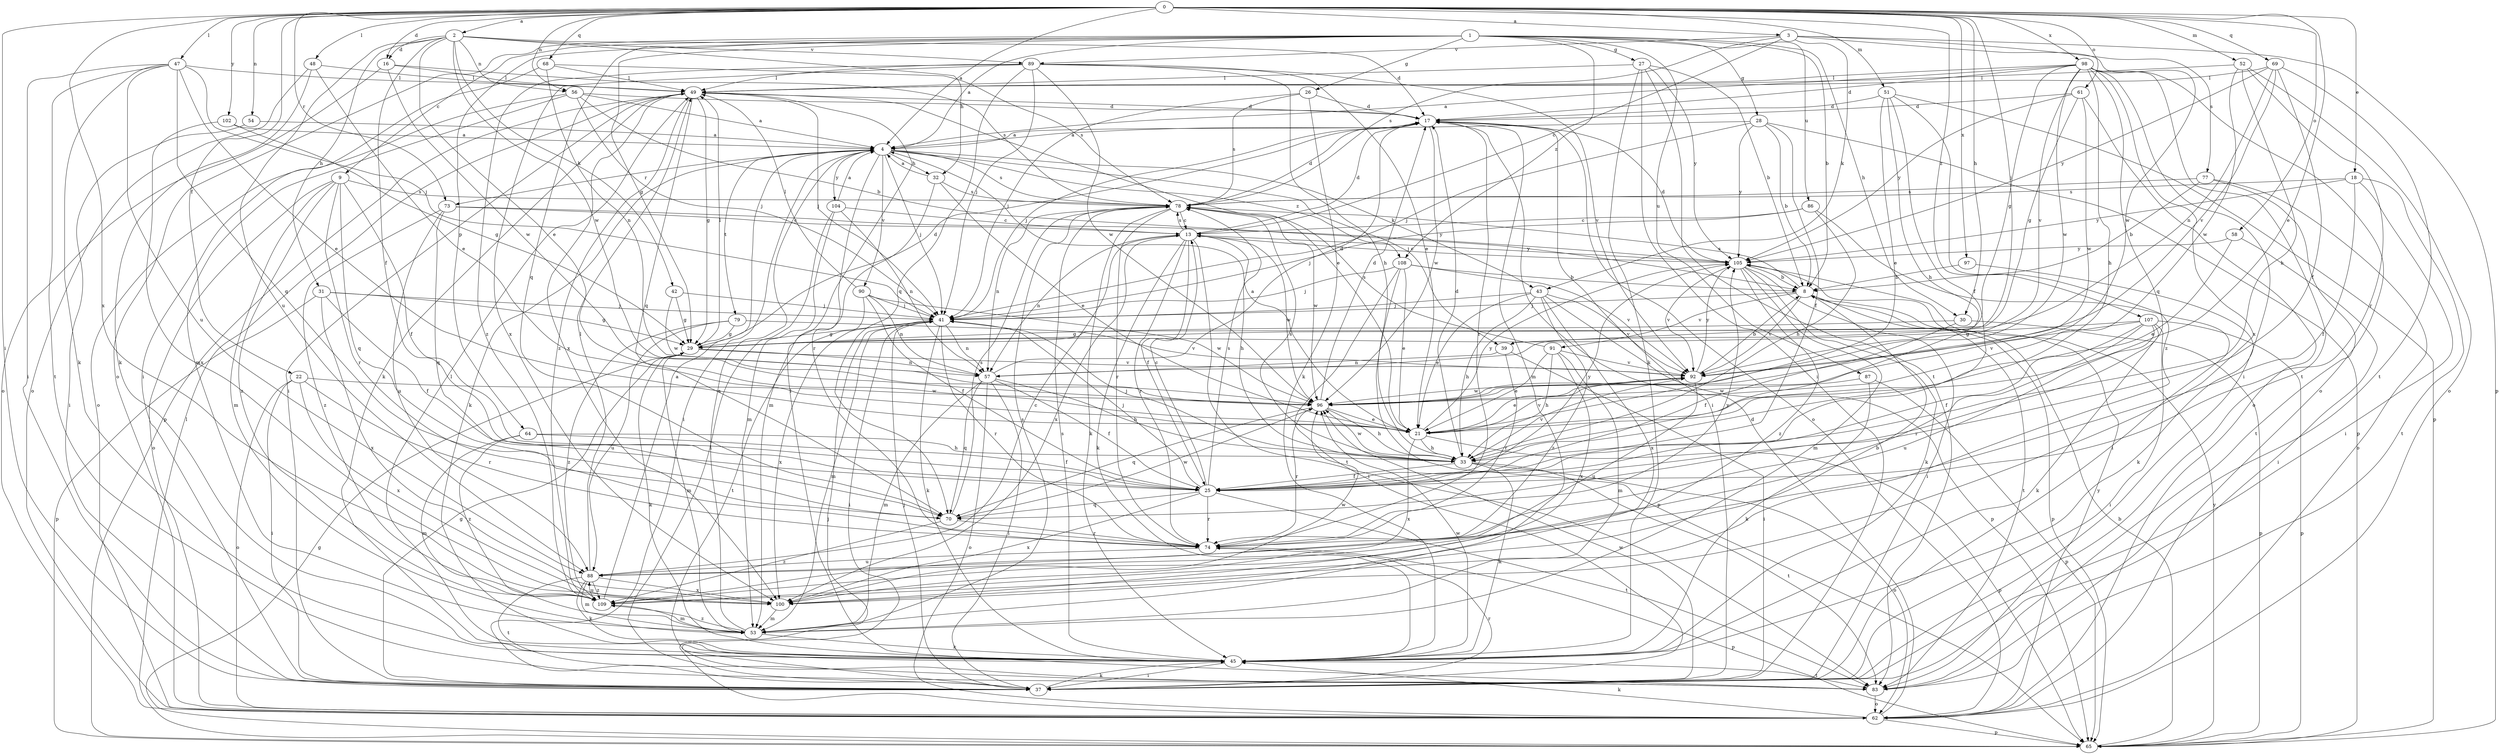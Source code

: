 strict digraph  {
0;
1;
2;
3;
4;
8;
9;
13;
16;
17;
18;
21;
22;
25;
26;
27;
28;
29;
30;
31;
32;
33;
37;
39;
41;
42;
43;
45;
47;
48;
49;
51;
52;
53;
54;
56;
57;
58;
61;
62;
64;
65;
68;
69;
70;
73;
74;
77;
78;
79;
83;
86;
87;
88;
89;
90;
91;
92;
96;
97;
98;
100;
102;
104;
105;
107;
108;
109;
0 -> 2  [label=a];
0 -> 3  [label=a];
0 -> 4  [label=a];
0 -> 16  [label=d];
0 -> 18  [label=e];
0 -> 21  [label=e];
0 -> 22  [label=f];
0 -> 30  [label=h];
0 -> 37  [label=i];
0 -> 39  [label=j];
0 -> 47  [label=l];
0 -> 48  [label=l];
0 -> 51  [label=m];
0 -> 52  [label=m];
0 -> 54  [label=n];
0 -> 56  [label=n];
0 -> 58  [label=o];
0 -> 61  [label=o];
0 -> 68  [label=q];
0 -> 69  [label=q];
0 -> 73  [label=r];
0 -> 97  [label=x];
0 -> 98  [label=x];
0 -> 100  [label=x];
0 -> 102  [label=y];
0 -> 107  [label=z];
1 -> 4  [label=a];
1 -> 8  [label=b];
1 -> 9  [label=c];
1 -> 26  [label=g];
1 -> 27  [label=g];
1 -> 28  [label=g];
1 -> 29  [label=g];
1 -> 30  [label=h];
1 -> 62  [label=o];
1 -> 64  [label=p];
1 -> 70  [label=q];
1 -> 86  [label=u];
1 -> 87  [label=u];
1 -> 108  [label=z];
2 -> 16  [label=d];
2 -> 17  [label=d];
2 -> 21  [label=e];
2 -> 25  [label=f];
2 -> 31  [label=h];
2 -> 32  [label=h];
2 -> 42  [label=k];
2 -> 56  [label=n];
2 -> 88  [label=u];
2 -> 89  [label=v];
2 -> 96  [label=w];
3 -> 13  [label=c];
3 -> 43  [label=k];
3 -> 65  [label=p];
3 -> 77  [label=s];
3 -> 78  [label=s];
3 -> 89  [label=v];
3 -> 96  [label=w];
4 -> 32  [label=h];
4 -> 37  [label=i];
4 -> 39  [label=j];
4 -> 41  [label=j];
4 -> 43  [label=k];
4 -> 45  [label=k];
4 -> 73  [label=r];
4 -> 74  [label=r];
4 -> 78  [label=s];
4 -> 79  [label=t];
4 -> 90  [label=v];
4 -> 104  [label=y];
4 -> 108  [label=z];
8 -> 41  [label=j];
8 -> 65  [label=p];
8 -> 78  [label=s];
8 -> 83  [label=t];
8 -> 91  [label=v];
8 -> 92  [label=v];
9 -> 25  [label=f];
9 -> 53  [label=m];
9 -> 62  [label=o];
9 -> 70  [label=q];
9 -> 74  [label=r];
9 -> 78  [label=s];
9 -> 109  [label=z];
13 -> 17  [label=d];
13 -> 25  [label=f];
13 -> 33  [label=h];
13 -> 45  [label=k];
13 -> 57  [label=n];
13 -> 74  [label=r];
13 -> 78  [label=s];
13 -> 83  [label=t];
13 -> 96  [label=w];
13 -> 100  [label=x];
13 -> 105  [label=y];
16 -> 49  [label=l];
16 -> 62  [label=o];
16 -> 78  [label=s];
16 -> 96  [label=w];
17 -> 4  [label=a];
17 -> 37  [label=i];
17 -> 41  [label=j];
17 -> 53  [label=m];
17 -> 62  [label=o];
17 -> 74  [label=r];
17 -> 96  [label=w];
18 -> 25  [label=f];
18 -> 37  [label=i];
18 -> 78  [label=s];
18 -> 83  [label=t];
18 -> 105  [label=y];
21 -> 4  [label=a];
21 -> 33  [label=h];
21 -> 65  [label=p];
21 -> 92  [label=v];
21 -> 100  [label=x];
21 -> 105  [label=y];
22 -> 37  [label=i];
22 -> 62  [label=o];
22 -> 74  [label=r];
22 -> 96  [label=w];
22 -> 100  [label=x];
25 -> 13  [label=c];
25 -> 41  [label=j];
25 -> 70  [label=q];
25 -> 74  [label=r];
25 -> 78  [label=s];
25 -> 83  [label=t];
25 -> 100  [label=x];
25 -> 105  [label=y];
26 -> 17  [label=d];
26 -> 41  [label=j];
26 -> 45  [label=k];
26 -> 78  [label=s];
27 -> 8  [label=b];
27 -> 37  [label=i];
27 -> 45  [label=k];
27 -> 49  [label=l];
27 -> 83  [label=t];
27 -> 105  [label=y];
28 -> 4  [label=a];
28 -> 8  [label=b];
28 -> 25  [label=f];
28 -> 41  [label=j];
28 -> 65  [label=p];
28 -> 105  [label=y];
29 -> 17  [label=d];
29 -> 45  [label=k];
29 -> 49  [label=l];
29 -> 53  [label=m];
29 -> 57  [label=n];
29 -> 92  [label=v];
30 -> 25  [label=f];
30 -> 29  [label=g];
30 -> 65  [label=p];
31 -> 25  [label=f];
31 -> 29  [label=g];
31 -> 41  [label=j];
31 -> 65  [label=p];
31 -> 100  [label=x];
32 -> 4  [label=a];
32 -> 21  [label=e];
32 -> 53  [label=m];
32 -> 78  [label=s];
33 -> 17  [label=d];
33 -> 25  [label=f];
33 -> 41  [label=j];
33 -> 45  [label=k];
33 -> 62  [label=o];
33 -> 78  [label=s];
33 -> 83  [label=t];
33 -> 92  [label=v];
33 -> 96  [label=w];
37 -> 29  [label=g];
37 -> 41  [label=j];
37 -> 45  [label=k];
37 -> 74  [label=r];
37 -> 96  [label=w];
39 -> 37  [label=i];
39 -> 57  [label=n];
39 -> 74  [label=r];
41 -> 29  [label=g];
41 -> 37  [label=i];
41 -> 45  [label=k];
41 -> 53  [label=m];
41 -> 57  [label=n];
41 -> 74  [label=r];
41 -> 100  [label=x];
42 -> 29  [label=g];
42 -> 41  [label=j];
42 -> 96  [label=w];
43 -> 21  [label=e];
43 -> 33  [label=h];
43 -> 41  [label=j];
43 -> 65  [label=p];
43 -> 92  [label=v];
43 -> 100  [label=x];
43 -> 109  [label=z];
45 -> 37  [label=i];
45 -> 49  [label=l];
45 -> 78  [label=s];
45 -> 83  [label=t];
45 -> 96  [label=w];
47 -> 21  [label=e];
47 -> 37  [label=i];
47 -> 41  [label=j];
47 -> 45  [label=k];
47 -> 49  [label=l];
47 -> 70  [label=q];
47 -> 83  [label=t];
47 -> 88  [label=u];
48 -> 21  [label=e];
48 -> 45  [label=k];
48 -> 49  [label=l];
48 -> 62  [label=o];
49 -> 17  [label=d];
49 -> 21  [label=e];
49 -> 29  [label=g];
49 -> 37  [label=i];
49 -> 41  [label=j];
49 -> 45  [label=k];
49 -> 65  [label=p];
49 -> 70  [label=q];
49 -> 100  [label=x];
49 -> 109  [label=z];
51 -> 17  [label=d];
51 -> 21  [label=e];
51 -> 25  [label=f];
51 -> 33  [label=h];
51 -> 65  [label=p];
51 -> 109  [label=z];
52 -> 33  [label=h];
52 -> 49  [label=l];
52 -> 62  [label=o];
52 -> 74  [label=r];
52 -> 96  [label=w];
53 -> 4  [label=a];
53 -> 45  [label=k];
53 -> 78  [label=s];
53 -> 109  [label=z];
54 -> 4  [label=a];
54 -> 37  [label=i];
56 -> 4  [label=a];
56 -> 8  [label=b];
56 -> 17  [label=d];
56 -> 41  [label=j];
56 -> 53  [label=m];
56 -> 62  [label=o];
57 -> 17  [label=d];
57 -> 25  [label=f];
57 -> 33  [label=h];
57 -> 37  [label=i];
57 -> 53  [label=m];
57 -> 62  [label=o];
57 -> 70  [label=q];
58 -> 21  [label=e];
58 -> 37  [label=i];
58 -> 105  [label=y];
61 -> 17  [label=d];
61 -> 29  [label=g];
61 -> 62  [label=o];
61 -> 96  [label=w];
61 -> 105  [label=y];
62 -> 17  [label=d];
62 -> 41  [label=j];
62 -> 45  [label=k];
62 -> 65  [label=p];
62 -> 105  [label=y];
64 -> 25  [label=f];
64 -> 33  [label=h];
64 -> 53  [label=m];
64 -> 109  [label=z];
65 -> 8  [label=b];
65 -> 29  [label=g];
65 -> 49  [label=l];
65 -> 105  [label=y];
68 -> 37  [label=i];
68 -> 49  [label=l];
68 -> 57  [label=n];
68 -> 78  [label=s];
69 -> 25  [label=f];
69 -> 49  [label=l];
69 -> 57  [label=n];
69 -> 83  [label=t];
69 -> 92  [label=v];
69 -> 105  [label=y];
70 -> 74  [label=r];
70 -> 78  [label=s];
70 -> 96  [label=w];
70 -> 109  [label=z];
73 -> 13  [label=c];
73 -> 70  [label=q];
73 -> 88  [label=u];
73 -> 105  [label=y];
73 -> 109  [label=z];
74 -> 65  [label=p];
74 -> 88  [label=u];
74 -> 105  [label=y];
77 -> 8  [label=b];
77 -> 62  [label=o];
77 -> 78  [label=s];
77 -> 83  [label=t];
78 -> 13  [label=c];
78 -> 17  [label=d];
78 -> 45  [label=k];
78 -> 57  [label=n];
78 -> 74  [label=r];
78 -> 96  [label=w];
79 -> 29  [label=g];
79 -> 88  [label=u];
79 -> 92  [label=v];
79 -> 109  [label=z];
83 -> 49  [label=l];
83 -> 62  [label=o];
86 -> 13  [label=c];
86 -> 33  [label=h];
86 -> 37  [label=i];
86 -> 41  [label=j];
87 -> 45  [label=k];
87 -> 65  [label=p];
87 -> 96  [label=w];
88 -> 13  [label=c];
88 -> 45  [label=k];
88 -> 49  [label=l];
88 -> 53  [label=m];
88 -> 83  [label=t];
88 -> 100  [label=x];
88 -> 109  [label=z];
89 -> 21  [label=e];
89 -> 33  [label=h];
89 -> 41  [label=j];
89 -> 49  [label=l];
89 -> 70  [label=q];
89 -> 92  [label=v];
89 -> 96  [label=w];
89 -> 100  [label=x];
89 -> 109  [label=z];
90 -> 25  [label=f];
90 -> 41  [label=j];
90 -> 49  [label=l];
90 -> 57  [label=n];
90 -> 83  [label=t];
90 -> 96  [label=w];
91 -> 21  [label=e];
91 -> 33  [label=h];
91 -> 53  [label=m];
91 -> 78  [label=s];
91 -> 92  [label=v];
91 -> 100  [label=x];
92 -> 8  [label=b];
92 -> 21  [label=e];
92 -> 88  [label=u];
92 -> 96  [label=w];
92 -> 105  [label=y];
96 -> 17  [label=d];
96 -> 21  [label=e];
96 -> 33  [label=h];
96 -> 70  [label=q];
96 -> 74  [label=r];
97 -> 8  [label=b];
97 -> 45  [label=k];
98 -> 4  [label=a];
98 -> 17  [label=d];
98 -> 29  [label=g];
98 -> 33  [label=h];
98 -> 37  [label=i];
98 -> 49  [label=l];
98 -> 62  [label=o];
98 -> 70  [label=q];
98 -> 83  [label=t];
98 -> 92  [label=v];
98 -> 96  [label=w];
98 -> 100  [label=x];
100 -> 53  [label=m];
100 -> 96  [label=w];
102 -> 4  [label=a];
102 -> 29  [label=g];
102 -> 100  [label=x];
104 -> 4  [label=a];
104 -> 13  [label=c];
104 -> 37  [label=i];
104 -> 53  [label=m];
104 -> 57  [label=n];
105 -> 8  [label=b];
105 -> 13  [label=c];
105 -> 17  [label=d];
105 -> 37  [label=i];
105 -> 45  [label=k];
105 -> 53  [label=m];
105 -> 92  [label=v];
105 -> 109  [label=z];
107 -> 25  [label=f];
107 -> 29  [label=g];
107 -> 37  [label=i];
107 -> 45  [label=k];
107 -> 65  [label=p];
107 -> 74  [label=r];
107 -> 88  [label=u];
107 -> 92  [label=v];
108 -> 8  [label=b];
108 -> 21  [label=e];
108 -> 37  [label=i];
108 -> 41  [label=j];
108 -> 65  [label=p];
108 -> 92  [label=v];
109 -> 4  [label=a];
109 -> 8  [label=b];
109 -> 53  [label=m];
109 -> 88  [label=u];
}
